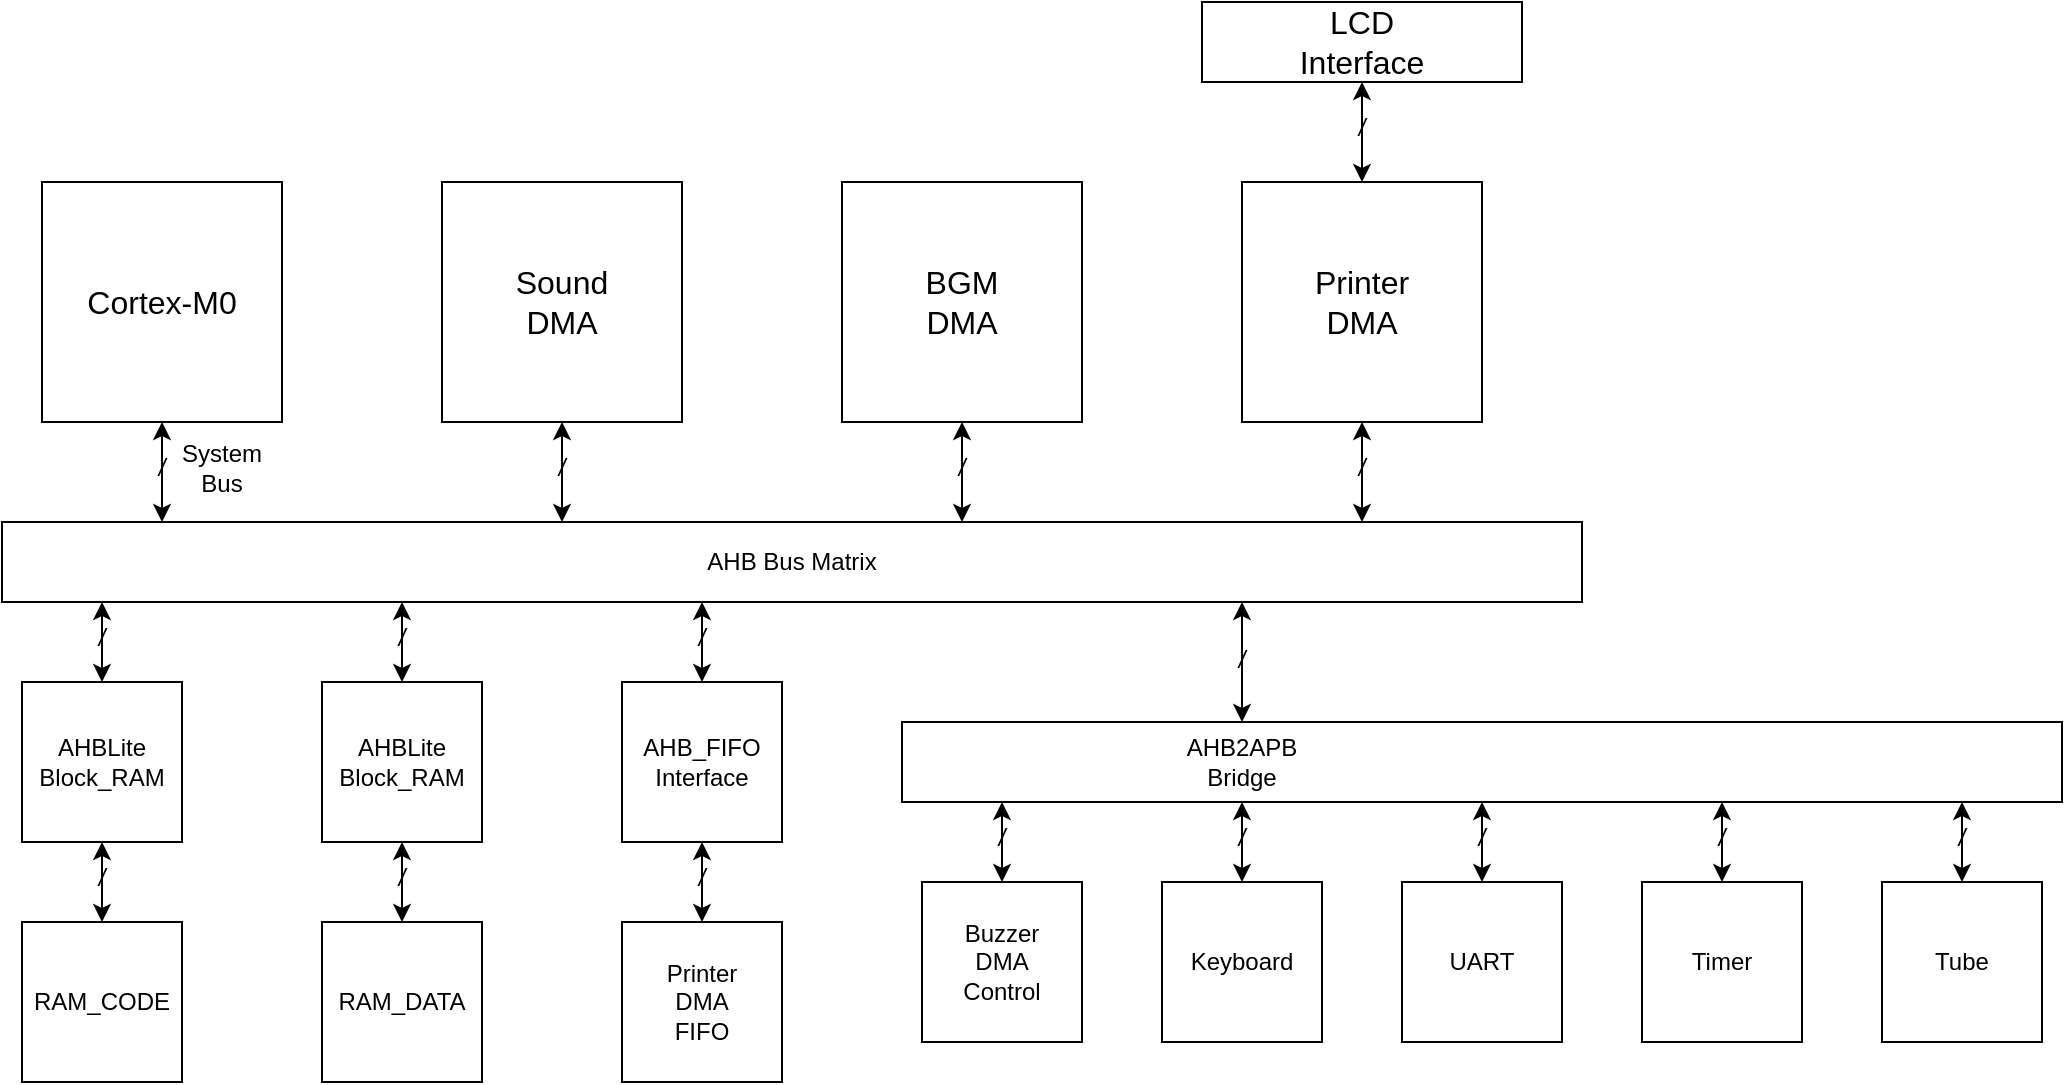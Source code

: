 <mxfile version="13.9.9" type="device"><diagram id="UVH7ah8puv6jbSQODE3A" name="第 1 页"><mxGraphModel dx="857" dy="682" grid="1" gridSize="10" guides="1" tooltips="1" connect="1" arrows="1" fold="1" page="1" pageScale="1" pageWidth="4681" pageHeight="3300" math="0" shadow="0"><root><mxCell id="0"/><mxCell id="1" parent="0"/><mxCell id="CT1FEYusewV1hjkQswKY-1" value="" style="rounded=0;whiteSpace=wrap;html=1;" parent="1" vertex="1"><mxGeometry x="800" y="480" width="120" height="120" as="geometry"/></mxCell><mxCell id="CT1FEYusewV1hjkQswKY-2" value="&lt;font style=&quot;font-size: 16px&quot;&gt;Cortex-M0&lt;/font&gt;" style="text;html=1;strokeColor=none;fillColor=none;align=center;verticalAlign=middle;whiteSpace=wrap;rounded=0;" parent="1" vertex="1"><mxGeometry x="820" y="530" width="80" height="20" as="geometry"/></mxCell><mxCell id="CT1FEYusewV1hjkQswKY-4" value="" style="endArrow=classic;startArrow=classic;html=1;" parent="1" edge="1"><mxGeometry width="50" height="50" relative="1" as="geometry"><mxPoint x="860" y="650" as="sourcePoint"/><mxPoint x="860" y="600" as="targetPoint"/></mxGeometry></mxCell><mxCell id="CT1FEYusewV1hjkQswKY-5" value="/" style="text;html=1;strokeColor=none;fillColor=none;align=center;verticalAlign=middle;whiteSpace=wrap;rounded=0;fontStyle=2" parent="1" vertex="1"><mxGeometry x="840" y="613" width="40" height="20" as="geometry"/></mxCell><mxCell id="CT1FEYusewV1hjkQswKY-6" value="System Bus" style="text;html=1;strokeColor=none;fillColor=none;align=center;verticalAlign=middle;whiteSpace=wrap;rounded=0;" parent="1" vertex="1"><mxGeometry x="870" y="613" width="40" height="20" as="geometry"/></mxCell><mxCell id="mJ_xJbLxUsaxHL6bNJfS-1" value="" style="rounded=0;whiteSpace=wrap;html=1;" parent="1" vertex="1"><mxGeometry x="780" y="650" width="790" height="40" as="geometry"/></mxCell><mxCell id="mJ_xJbLxUsaxHL6bNJfS-2" value="" style="rounded=0;whiteSpace=wrap;html=1;" parent="1" vertex="1"><mxGeometry x="1000" y="480" width="120" height="120" as="geometry"/></mxCell><mxCell id="mJ_xJbLxUsaxHL6bNJfS-3" value="&lt;font style=&quot;font-size: 16px&quot;&gt;Sound&lt;br&gt;DMA&lt;br&gt;&lt;/font&gt;" style="text;html=1;strokeColor=none;fillColor=none;align=center;verticalAlign=middle;whiteSpace=wrap;rounded=0;" parent="1" vertex="1"><mxGeometry x="1020" y="530" width="80" height="20" as="geometry"/></mxCell><mxCell id="mJ_xJbLxUsaxHL6bNJfS-4" value="" style="endArrow=classic;startArrow=classic;html=1;" parent="1" edge="1"><mxGeometry width="50" height="50" relative="1" as="geometry"><mxPoint x="1060" y="650" as="sourcePoint"/><mxPoint x="1060" y="600" as="targetPoint"/></mxGeometry></mxCell><mxCell id="mJ_xJbLxUsaxHL6bNJfS-5" value="/" style="text;html=1;strokeColor=none;fillColor=none;align=center;verticalAlign=middle;whiteSpace=wrap;rounded=0;fontStyle=2" parent="1" vertex="1"><mxGeometry x="1040" y="613" width="40" height="20" as="geometry"/></mxCell><mxCell id="mJ_xJbLxUsaxHL6bNJfS-7" value="" style="rounded=0;whiteSpace=wrap;html=1;" parent="1" vertex="1"><mxGeometry x="1200" y="480" width="120" height="120" as="geometry"/></mxCell><mxCell id="mJ_xJbLxUsaxHL6bNJfS-8" value="&lt;font style=&quot;font-size: 16px&quot;&gt;BGM&lt;br&gt;DMA&lt;br&gt;&lt;/font&gt;" style="text;html=1;strokeColor=none;fillColor=none;align=center;verticalAlign=middle;whiteSpace=wrap;rounded=0;" parent="1" vertex="1"><mxGeometry x="1220" y="530" width="80" height="20" as="geometry"/></mxCell><mxCell id="mJ_xJbLxUsaxHL6bNJfS-9" value="" style="endArrow=classic;startArrow=classic;html=1;" parent="1" edge="1"><mxGeometry width="50" height="50" relative="1" as="geometry"><mxPoint x="1260" y="650" as="sourcePoint"/><mxPoint x="1260" y="600" as="targetPoint"/></mxGeometry></mxCell><mxCell id="mJ_xJbLxUsaxHL6bNJfS-10" value="/" style="text;html=1;strokeColor=none;fillColor=none;align=center;verticalAlign=middle;whiteSpace=wrap;rounded=0;fontStyle=2" parent="1" vertex="1"><mxGeometry x="1240" y="613" width="40" height="20" as="geometry"/></mxCell><mxCell id="mJ_xJbLxUsaxHL6bNJfS-12" value="AHB Bus Matrix" style="text;html=1;strokeColor=none;fillColor=none;align=center;verticalAlign=middle;whiteSpace=wrap;rounded=0;" parent="1" vertex="1"><mxGeometry x="1095" y="660" width="160" height="20" as="geometry"/></mxCell><mxCell id="mJ_xJbLxUsaxHL6bNJfS-22" value="" style="rounded=0;whiteSpace=wrap;html=1;" parent="1" vertex="1"><mxGeometry x="790" y="730" width="80" height="80" as="geometry"/></mxCell><mxCell id="mJ_xJbLxUsaxHL6bNJfS-23" value="" style="endArrow=classic;startArrow=classic;html=1;" parent="1" edge="1"><mxGeometry width="50" height="50" relative="1" as="geometry"><mxPoint x="830" y="730" as="sourcePoint"/><mxPoint x="830" y="690" as="targetPoint"/></mxGeometry></mxCell><mxCell id="mJ_xJbLxUsaxHL6bNJfS-24" value="/" style="text;html=1;strokeColor=none;fillColor=none;align=center;verticalAlign=middle;whiteSpace=wrap;rounded=0;fontStyle=2" parent="1" vertex="1"><mxGeometry x="810" y="698" width="40" height="20" as="geometry"/></mxCell><mxCell id="mJ_xJbLxUsaxHL6bNJfS-25" value="AHBLite&lt;br&gt;Block_RAM" style="text;html=1;strokeColor=none;fillColor=none;align=center;verticalAlign=middle;whiteSpace=wrap;rounded=0;" parent="1" vertex="1"><mxGeometry x="810" y="760" width="40" height="20" as="geometry"/></mxCell><mxCell id="mJ_xJbLxUsaxHL6bNJfS-26" value="" style="rounded=0;whiteSpace=wrap;html=1;" parent="1" vertex="1"><mxGeometry x="790" y="850" width="80" height="80" as="geometry"/></mxCell><mxCell id="mJ_xJbLxUsaxHL6bNJfS-27" value="" style="endArrow=classic;startArrow=classic;html=1;" parent="1" edge="1"><mxGeometry width="50" height="50" relative="1" as="geometry"><mxPoint x="830" y="850" as="sourcePoint"/><mxPoint x="830" y="810" as="targetPoint"/></mxGeometry></mxCell><mxCell id="mJ_xJbLxUsaxHL6bNJfS-28" value="/" style="text;html=1;strokeColor=none;fillColor=none;align=center;verticalAlign=middle;whiteSpace=wrap;rounded=0;fontStyle=2" parent="1" vertex="1"><mxGeometry x="810" y="818" width="40" height="20" as="geometry"/></mxCell><mxCell id="mJ_xJbLxUsaxHL6bNJfS-29" value="RAM_CODE" style="text;html=1;strokeColor=none;fillColor=none;align=center;verticalAlign=middle;whiteSpace=wrap;rounded=0;dashed=1;" parent="1" vertex="1"><mxGeometry x="810" y="880" width="40" height="20" as="geometry"/></mxCell><mxCell id="mJ_xJbLxUsaxHL6bNJfS-30" value="" style="rounded=0;whiteSpace=wrap;html=1;" parent="1" vertex="1"><mxGeometry x="940" y="730" width="80" height="80" as="geometry"/></mxCell><mxCell id="mJ_xJbLxUsaxHL6bNJfS-31" value="" style="endArrow=classic;startArrow=classic;html=1;" parent="1" edge="1"><mxGeometry width="50" height="50" relative="1" as="geometry"><mxPoint x="980" y="730" as="sourcePoint"/><mxPoint x="980" y="690" as="targetPoint"/></mxGeometry></mxCell><mxCell id="mJ_xJbLxUsaxHL6bNJfS-32" value="/" style="text;html=1;strokeColor=none;fillColor=none;align=center;verticalAlign=middle;whiteSpace=wrap;rounded=0;fontStyle=2" parent="1" vertex="1"><mxGeometry x="960" y="698" width="40" height="20" as="geometry"/></mxCell><mxCell id="mJ_xJbLxUsaxHL6bNJfS-33" value="AHBLite&lt;br&gt;Block_RAM" style="text;html=1;strokeColor=none;fillColor=none;align=center;verticalAlign=middle;whiteSpace=wrap;rounded=0;" parent="1" vertex="1"><mxGeometry x="960" y="760" width="40" height="20" as="geometry"/></mxCell><mxCell id="mJ_xJbLxUsaxHL6bNJfS-34" value="" style="rounded=0;whiteSpace=wrap;html=1;" parent="1" vertex="1"><mxGeometry x="940" y="850" width="80" height="80" as="geometry"/></mxCell><mxCell id="mJ_xJbLxUsaxHL6bNJfS-35" value="" style="endArrow=classic;startArrow=classic;html=1;" parent="1" edge="1"><mxGeometry width="50" height="50" relative="1" as="geometry"><mxPoint x="980" y="850" as="sourcePoint"/><mxPoint x="980" y="810" as="targetPoint"/></mxGeometry></mxCell><mxCell id="mJ_xJbLxUsaxHL6bNJfS-36" value="/" style="text;html=1;strokeColor=none;fillColor=none;align=center;verticalAlign=middle;whiteSpace=wrap;rounded=0;fontStyle=2" parent="1" vertex="1"><mxGeometry x="960" y="818" width="40" height="20" as="geometry"/></mxCell><mxCell id="mJ_xJbLxUsaxHL6bNJfS-37" value="RAM_DATA" style="text;html=1;strokeColor=none;fillColor=none;align=center;verticalAlign=middle;whiteSpace=wrap;rounded=0;dashed=1;" parent="1" vertex="1"><mxGeometry x="960" y="880" width="40" height="20" as="geometry"/></mxCell><mxCell id="mJ_xJbLxUsaxHL6bNJfS-38" value="" style="rounded=0;whiteSpace=wrap;html=1;" parent="1" vertex="1"><mxGeometry x="1230" y="750" width="580" height="40" as="geometry"/></mxCell><mxCell id="mJ_xJbLxUsaxHL6bNJfS-39" value="" style="endArrow=classic;startArrow=classic;html=1;" parent="1" edge="1"><mxGeometry width="50" height="50" relative="1" as="geometry"><mxPoint x="1400" y="750" as="sourcePoint"/><mxPoint x="1400" y="690" as="targetPoint"/></mxGeometry></mxCell><mxCell id="mJ_xJbLxUsaxHL6bNJfS-40" value="/" style="text;html=1;strokeColor=none;fillColor=none;align=center;verticalAlign=middle;whiteSpace=wrap;rounded=0;fontStyle=2" parent="1" vertex="1"><mxGeometry x="1380" y="708" width="40" height="22" as="geometry"/></mxCell><mxCell id="mJ_xJbLxUsaxHL6bNJfS-41" value="AHB2APB&lt;br&gt;Bridge" style="text;html=1;strokeColor=none;fillColor=none;align=center;verticalAlign=middle;whiteSpace=wrap;rounded=0;dashed=1;" parent="1" vertex="1"><mxGeometry x="1380" y="760" width="40" height="20" as="geometry"/></mxCell><mxCell id="mJ_xJbLxUsaxHL6bNJfS-42" value="" style="rounded=0;whiteSpace=wrap;html=1;" parent="1" vertex="1"><mxGeometry x="1240" y="830" width="80" height="80" as="geometry"/></mxCell><mxCell id="mJ_xJbLxUsaxHL6bNJfS-43" value="" style="endArrow=classic;startArrow=classic;html=1;" parent="1" edge="1"><mxGeometry width="50" height="50" relative="1" as="geometry"><mxPoint x="1280" y="830" as="sourcePoint"/><mxPoint x="1280" y="790" as="targetPoint"/></mxGeometry></mxCell><mxCell id="mJ_xJbLxUsaxHL6bNJfS-44" value="/" style="text;html=1;strokeColor=none;fillColor=none;align=center;verticalAlign=middle;whiteSpace=wrap;rounded=0;fontStyle=2" parent="1" vertex="1"><mxGeometry x="1260" y="798" width="40" height="20" as="geometry"/></mxCell><mxCell id="mJ_xJbLxUsaxHL6bNJfS-45" value="Buzzer&lt;br&gt;DMA&lt;br&gt;Control" style="text;html=1;strokeColor=none;fillColor=none;align=center;verticalAlign=middle;whiteSpace=wrap;rounded=0;dashed=1;" parent="1" vertex="1"><mxGeometry x="1260" y="860" width="40" height="20" as="geometry"/></mxCell><mxCell id="mJ_xJbLxUsaxHL6bNJfS-46" value="" style="rounded=0;whiteSpace=wrap;html=1;" parent="1" vertex="1"><mxGeometry x="1360" y="830" width="80" height="80" as="geometry"/></mxCell><mxCell id="mJ_xJbLxUsaxHL6bNJfS-47" value="" style="endArrow=classic;startArrow=classic;html=1;" parent="1" edge="1"><mxGeometry width="50" height="50" relative="1" as="geometry"><mxPoint x="1400" y="830" as="sourcePoint"/><mxPoint x="1400" y="790" as="targetPoint"/></mxGeometry></mxCell><mxCell id="mJ_xJbLxUsaxHL6bNJfS-48" value="/" style="text;html=1;strokeColor=none;fillColor=none;align=center;verticalAlign=middle;whiteSpace=wrap;rounded=0;fontStyle=2" parent="1" vertex="1"><mxGeometry x="1380" y="798" width="40" height="20" as="geometry"/></mxCell><mxCell id="mJ_xJbLxUsaxHL6bNJfS-49" value="Keyboard" style="text;html=1;strokeColor=none;fillColor=none;align=center;verticalAlign=middle;whiteSpace=wrap;rounded=0;dashed=1;" parent="1" vertex="1"><mxGeometry x="1380" y="860" width="40" height="20" as="geometry"/></mxCell><mxCell id="bDstn99G-2LHLTGkwTiM-1" value="" style="rounded=0;whiteSpace=wrap;html=1;" parent="1" vertex="1"><mxGeometry x="1400" y="480" width="120" height="120" as="geometry"/></mxCell><mxCell id="bDstn99G-2LHLTGkwTiM-2" value="&lt;font style=&quot;font-size: 16px&quot;&gt;Printer&lt;br&gt;DMA&lt;br&gt;&lt;/font&gt;" style="text;html=1;strokeColor=none;fillColor=none;align=center;verticalAlign=middle;whiteSpace=wrap;rounded=0;" parent="1" vertex="1"><mxGeometry x="1420" y="530" width="80" height="20" as="geometry"/></mxCell><mxCell id="bDstn99G-2LHLTGkwTiM-3" value="" style="endArrow=classic;startArrow=classic;html=1;" parent="1" edge="1"><mxGeometry width="50" height="50" relative="1" as="geometry"><mxPoint x="1460" y="650" as="sourcePoint"/><mxPoint x="1460" y="600" as="targetPoint"/></mxGeometry></mxCell><mxCell id="bDstn99G-2LHLTGkwTiM-4" value="/" style="text;html=1;strokeColor=none;fillColor=none;align=center;verticalAlign=middle;whiteSpace=wrap;rounded=0;fontStyle=2" parent="1" vertex="1"><mxGeometry x="1440" y="613" width="40" height="20" as="geometry"/></mxCell><mxCell id="bDstn99G-2LHLTGkwTiM-5" value="" style="rounded=0;whiteSpace=wrap;html=1;" parent="1" vertex="1"><mxGeometry x="1090" y="850" width="80" height="80" as="geometry"/></mxCell><mxCell id="bDstn99G-2LHLTGkwTiM-6" value="" style="endArrow=classic;startArrow=classic;html=1;" parent="1" edge="1"><mxGeometry width="50" height="50" relative="1" as="geometry"><mxPoint x="1130" y="850" as="sourcePoint"/><mxPoint x="1130" y="810" as="targetPoint"/></mxGeometry></mxCell><mxCell id="bDstn99G-2LHLTGkwTiM-7" value="/" style="text;html=1;strokeColor=none;fillColor=none;align=center;verticalAlign=middle;whiteSpace=wrap;rounded=0;fontStyle=2" parent="1" vertex="1"><mxGeometry x="1110" y="818" width="40" height="20" as="geometry"/></mxCell><mxCell id="bDstn99G-2LHLTGkwTiM-8" value="Printer&lt;br&gt;DMA&lt;br&gt;FIFO" style="text;html=1;strokeColor=none;fillColor=none;align=center;verticalAlign=middle;whiteSpace=wrap;rounded=0;dashed=1;" parent="1" vertex="1"><mxGeometry x="1110" y="880" width="40" height="20" as="geometry"/></mxCell><mxCell id="bDstn99G-2LHLTGkwTiM-9" value="" style="rounded=0;whiteSpace=wrap;html=1;" parent="1" vertex="1"><mxGeometry x="1480" y="830" width="80" height="80" as="geometry"/></mxCell><mxCell id="bDstn99G-2LHLTGkwTiM-10" value="" style="endArrow=classic;startArrow=classic;html=1;" parent="1" edge="1"><mxGeometry width="50" height="50" relative="1" as="geometry"><mxPoint x="1520" y="830" as="sourcePoint"/><mxPoint x="1520" y="790" as="targetPoint"/></mxGeometry></mxCell><mxCell id="bDstn99G-2LHLTGkwTiM-11" value="/" style="text;html=1;strokeColor=none;fillColor=none;align=center;verticalAlign=middle;whiteSpace=wrap;rounded=0;fontStyle=2" parent="1" vertex="1"><mxGeometry x="1500" y="798" width="40" height="20" as="geometry"/></mxCell><mxCell id="bDstn99G-2LHLTGkwTiM-12" value="UART" style="text;html=1;strokeColor=none;fillColor=none;align=center;verticalAlign=middle;whiteSpace=wrap;rounded=0;dashed=1;" parent="1" vertex="1"><mxGeometry x="1500" y="860" width="40" height="20" as="geometry"/></mxCell><mxCell id="bDstn99G-2LHLTGkwTiM-21" value="" style="rounded=0;whiteSpace=wrap;html=1;" parent="1" vertex="1"><mxGeometry x="1600" y="830" width="80" height="80" as="geometry"/></mxCell><mxCell id="bDstn99G-2LHLTGkwTiM-22" value="" style="endArrow=classic;startArrow=classic;html=1;" parent="1" edge="1"><mxGeometry width="50" height="50" relative="1" as="geometry"><mxPoint x="1640" y="830" as="sourcePoint"/><mxPoint x="1640" y="790" as="targetPoint"/></mxGeometry></mxCell><mxCell id="bDstn99G-2LHLTGkwTiM-23" value="/" style="text;html=1;strokeColor=none;fillColor=none;align=center;verticalAlign=middle;whiteSpace=wrap;rounded=0;fontStyle=2" parent="1" vertex="1"><mxGeometry x="1620" y="798" width="40" height="20" as="geometry"/></mxCell><mxCell id="bDstn99G-2LHLTGkwTiM-24" value="Timer" style="text;html=1;strokeColor=none;fillColor=none;align=center;verticalAlign=middle;whiteSpace=wrap;rounded=0;dashed=1;" parent="1" vertex="1"><mxGeometry x="1620" y="860" width="40" height="20" as="geometry"/></mxCell><mxCell id="FMNX6ZHSTTE9PSk0YPNz-1" value="" style="rounded=0;whiteSpace=wrap;html=1;" parent="1" vertex="1"><mxGeometry x="1090" y="730" width="80" height="80" as="geometry"/></mxCell><mxCell id="FMNX6ZHSTTE9PSk0YPNz-2" value="" style="endArrow=classic;startArrow=classic;html=1;" parent="1" edge="1"><mxGeometry width="50" height="50" relative="1" as="geometry"><mxPoint x="1130" y="730" as="sourcePoint"/><mxPoint x="1130" y="690" as="targetPoint"/></mxGeometry></mxCell><mxCell id="FMNX6ZHSTTE9PSk0YPNz-3" value="/" style="text;html=1;strokeColor=none;fillColor=none;align=center;verticalAlign=middle;whiteSpace=wrap;rounded=0;fontStyle=2" parent="1" vertex="1"><mxGeometry x="1110" y="698" width="40" height="20" as="geometry"/></mxCell><mxCell id="FMNX6ZHSTTE9PSk0YPNz-4" value="AHB_FIFO&lt;br&gt;Interface" style="text;html=1;strokeColor=none;fillColor=none;align=center;verticalAlign=middle;whiteSpace=wrap;rounded=0;dashed=1;" parent="1" vertex="1"><mxGeometry x="1110" y="760" width="40" height="20" as="geometry"/></mxCell><mxCell id="XUZ2vlLGqN3JcObasvVY-1" value="" style="endArrow=classic;startArrow=classic;html=1;" parent="1" edge="1"><mxGeometry width="50" height="50" relative="1" as="geometry"><mxPoint x="1460" y="480" as="sourcePoint"/><mxPoint x="1460" y="430" as="targetPoint"/></mxGeometry></mxCell><mxCell id="XUZ2vlLGqN3JcObasvVY-2" value="/" style="text;html=1;strokeColor=none;fillColor=none;align=center;verticalAlign=middle;whiteSpace=wrap;rounded=0;fontStyle=2;direction=west;" parent="1" vertex="1"><mxGeometry x="1440" y="443" width="40" height="20" as="geometry"/></mxCell><mxCell id="XUZ2vlLGqN3JcObasvVY-4" value="" style="rounded=0;whiteSpace=wrap;html=1;" parent="1" vertex="1"><mxGeometry x="1380" y="390" width="160" height="40" as="geometry"/></mxCell><mxCell id="XUZ2vlLGqN3JcObasvVY-5" value="&lt;font style=&quot;font-size: 16px&quot;&gt;LCD Interface&lt;br&gt;&lt;/font&gt;" style="text;html=1;strokeColor=none;fillColor=none;align=center;verticalAlign=middle;whiteSpace=wrap;rounded=0;" parent="1" vertex="1"><mxGeometry x="1420" y="400" width="80" height="20" as="geometry"/></mxCell><mxCell id="mLxS7b7IpTnCh9IsFiGk-1" value="" style="rounded=0;whiteSpace=wrap;html=1;" vertex="1" parent="1"><mxGeometry x="1720" y="830" width="80" height="80" as="geometry"/></mxCell><mxCell id="mLxS7b7IpTnCh9IsFiGk-2" value="" style="endArrow=classic;startArrow=classic;html=1;" edge="1" parent="1"><mxGeometry width="50" height="50" relative="1" as="geometry"><mxPoint x="1760" y="830" as="sourcePoint"/><mxPoint x="1760" y="790" as="targetPoint"/></mxGeometry></mxCell><mxCell id="mLxS7b7IpTnCh9IsFiGk-3" value="/" style="text;html=1;strokeColor=none;fillColor=none;align=center;verticalAlign=middle;whiteSpace=wrap;rounded=0;fontStyle=2" vertex="1" parent="1"><mxGeometry x="1740" y="798" width="40" height="20" as="geometry"/></mxCell><mxCell id="mLxS7b7IpTnCh9IsFiGk-4" value="Tube" style="text;html=1;strokeColor=none;fillColor=none;align=center;verticalAlign=middle;whiteSpace=wrap;rounded=0;dashed=1;" vertex="1" parent="1"><mxGeometry x="1740" y="860" width="40" height="20" as="geometry"/></mxCell></root></mxGraphModel></diagram></mxfile>